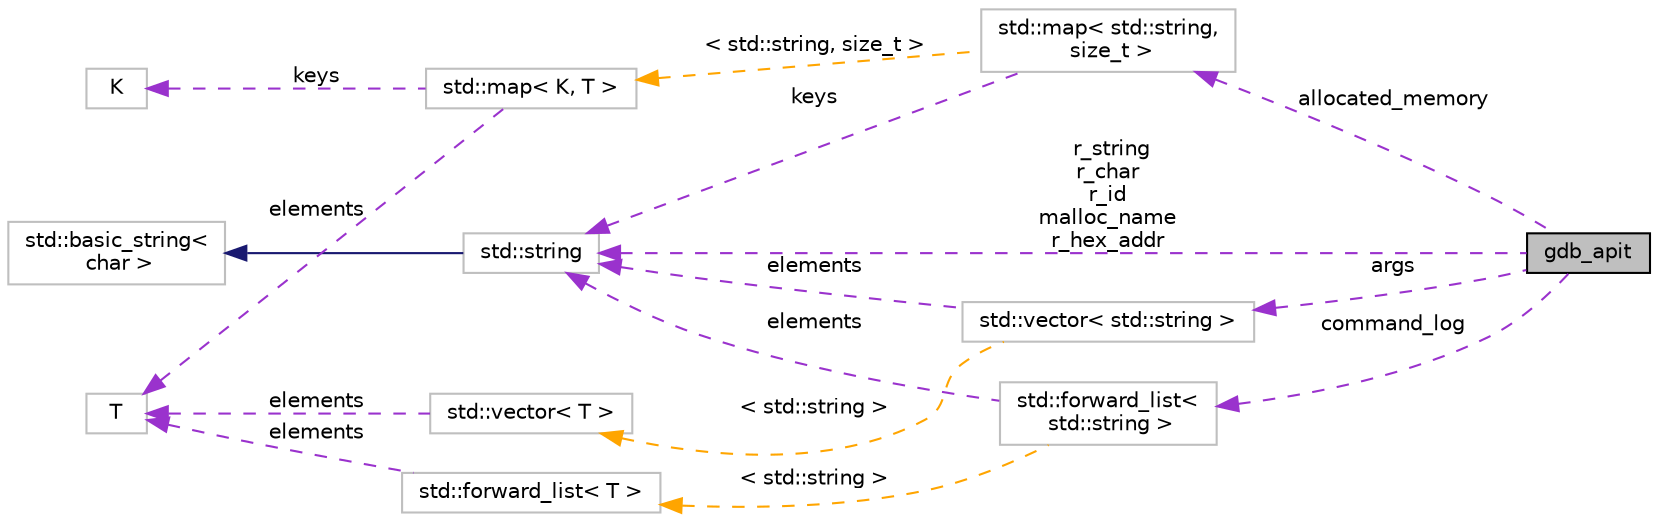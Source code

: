 digraph "gdb_apit"
{
 // LATEX_PDF_SIZE
  bgcolor="transparent";
  edge [fontname="Helvetica",fontsize="10",labelfontname="Helvetica",labelfontsize="10"];
  node [fontname="Helvetica",fontsize="10",shape=record];
  rankdir="LR";
  Node1 [label="gdb_apit",height=0.2,width=0.4,color="black", fillcolor="grey75", style="filled", fontcolor="black",tooltip="Interface for running and querying GDB."];
  Node2 -> Node1 [dir="back",color="darkorchid3",fontsize="10",style="dashed",label=" r_string\nr_char\nr_id\nmalloc_name\nr_hex_addr" ,fontname="Helvetica"];
  Node2 [label="std::string",height=0.2,width=0.4,color="grey75",tooltip="STL class."];
  Node3 -> Node2 [dir="back",color="midnightblue",fontsize="10",style="solid",fontname="Helvetica"];
  Node3 [label="std::basic_string\<\l char \>",height=0.2,width=0.4,color="grey75",tooltip="STL class."];
  Node4 -> Node1 [dir="back",color="darkorchid3",fontsize="10",style="dashed",label=" allocated_memory" ,fontname="Helvetica"];
  Node4 [label="std::map\< std::string,\l size_t \>",height=0.2,width=0.4,color="grey75",tooltip=" "];
  Node2 -> Node4 [dir="back",color="darkorchid3",fontsize="10",style="dashed",label=" keys" ,fontname="Helvetica"];
  Node5 -> Node4 [dir="back",color="orange",fontsize="10",style="dashed",label=" \< std::string, size_t \>" ,fontname="Helvetica"];
  Node5 [label="std::map\< K, T \>",height=0.2,width=0.4,color="grey75",tooltip="STL class."];
  Node6 -> Node5 [dir="back",color="darkorchid3",fontsize="10",style="dashed",label=" keys" ,fontname="Helvetica"];
  Node6 [label="K",height=0.2,width=0.4,color="grey75",tooltip=" "];
  Node7 -> Node5 [dir="back",color="darkorchid3",fontsize="10",style="dashed",label=" elements" ,fontname="Helvetica"];
  Node7 [label="T",height=0.2,width=0.4,color="grey75",tooltip=" "];
  Node8 -> Node1 [dir="back",color="darkorchid3",fontsize="10",style="dashed",label=" args" ,fontname="Helvetica"];
  Node8 [label="std::vector\< std::string \>",height=0.2,width=0.4,color="grey75",tooltip=" "];
  Node2 -> Node8 [dir="back",color="darkorchid3",fontsize="10",style="dashed",label=" elements" ,fontname="Helvetica"];
  Node9 -> Node8 [dir="back",color="orange",fontsize="10",style="dashed",label=" \< std::string \>" ,fontname="Helvetica"];
  Node9 [label="std::vector\< T \>",height=0.2,width=0.4,color="grey75",tooltip="STL class."];
  Node7 -> Node9 [dir="back",color="darkorchid3",fontsize="10",style="dashed",label=" elements" ,fontname="Helvetica"];
  Node10 -> Node1 [dir="back",color="darkorchid3",fontsize="10",style="dashed",label=" command_log" ,fontname="Helvetica"];
  Node10 [label="std::forward_list\<\l std::string \>",height=0.2,width=0.4,color="grey75",tooltip=" "];
  Node2 -> Node10 [dir="back",color="darkorchid3",fontsize="10",style="dashed",label=" elements" ,fontname="Helvetica"];
  Node11 -> Node10 [dir="back",color="orange",fontsize="10",style="dashed",label=" \< std::string \>" ,fontname="Helvetica"];
  Node11 [label="std::forward_list\< T \>",height=0.2,width=0.4,color="grey75",tooltip="STL class."];
  Node7 -> Node11 [dir="back",color="darkorchid3",fontsize="10",style="dashed",label=" elements" ,fontname="Helvetica"];
}
